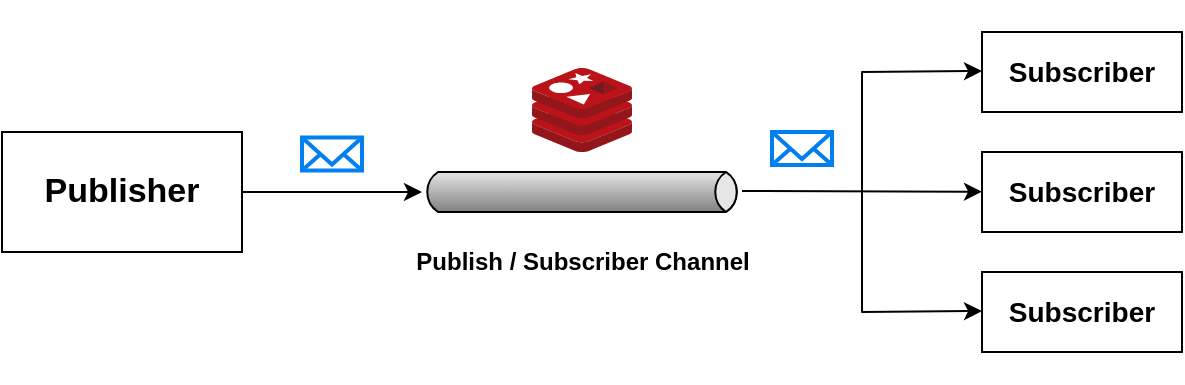 <mxfile version="21.0.8" type="device"><diagram name="Página-1" id="VxiMGLFHyr-PHkLmkBXq"><mxGraphModel dx="880" dy="452" grid="1" gridSize="10" guides="1" tooltips="1" connect="1" arrows="1" fold="1" page="1" pageScale="1" pageWidth="827" pageHeight="1169" math="0" shadow="0"><root><mxCell id="0"/><mxCell id="1" parent="0"/><mxCell id="Ldt0oll59c-T-vdQLAw6-1" value="&lt;b&gt;&lt;font style=&quot;font-size: 17px;&quot;&gt;Publisher&lt;/font&gt;&lt;/b&gt;" style="rounded=0;whiteSpace=wrap;html=1;" vertex="1" parent="1"><mxGeometry x="70" y="190" width="120" height="60" as="geometry"/></mxCell><mxCell id="Ldt0oll59c-T-vdQLAw6-2" value="" style="endArrow=classic;html=1;rounded=0;exitX=1;exitY=0.5;exitDx=0;exitDy=0;" edge="1" parent="1" source="Ldt0oll59c-T-vdQLAw6-1"><mxGeometry width="50" height="50" relative="1" as="geometry"><mxPoint x="390" y="260" as="sourcePoint"/><mxPoint x="280" y="220" as="targetPoint"/></mxGeometry></mxCell><mxCell id="Ldt0oll59c-T-vdQLAw6-4" value="" style="strokeWidth=1;outlineConnect=0;dashed=0;align=center;html=1;fontSize=8;shape=mxgraph.eip.messageChannel;verticalLabelPosition=bottom;labelBackgroundColor=#ffffff;verticalAlign=top;" vertex="1" parent="1"><mxGeometry x="280" y="125" width="160" height="190" as="geometry"/></mxCell><mxCell id="Ldt0oll59c-T-vdQLAw6-5" value="" style="image;sketch=0;aspect=fixed;html=1;points=[];align=center;fontSize=12;image=img/lib/mscae/Cache_Redis_Product.svg;" vertex="1" parent="1"><mxGeometry x="335" y="158" width="50" height="42" as="geometry"/></mxCell><mxCell id="Ldt0oll59c-T-vdQLAw6-6" value="" style="endArrow=classic;html=1;rounded=0;exitX=1;exitY=0.5;exitDx=0;exitDy=0;" edge="1" parent="1" target="Ldt0oll59c-T-vdQLAw6-9"><mxGeometry width="50" height="50" relative="1" as="geometry"><mxPoint x="440" y="219.5" as="sourcePoint"/><mxPoint x="540" y="220" as="targetPoint"/></mxGeometry></mxCell><mxCell id="Ldt0oll59c-T-vdQLAw6-7" value="" style="html=1;verticalLabelPosition=bottom;align=center;labelBackgroundColor=#ffffff;verticalAlign=top;strokeWidth=2;strokeColor=#0080F0;shadow=0;dashed=0;shape=mxgraph.ios7.icons.mail;" vertex="1" parent="1"><mxGeometry x="220" y="192.75" width="30" height="16.5" as="geometry"/></mxCell><mxCell id="Ldt0oll59c-T-vdQLAw6-8" value="&lt;b&gt;&lt;font style=&quot;font-size: 14px;&quot;&gt;Subscriber&lt;/font&gt;&lt;/b&gt;" style="rounded=0;whiteSpace=wrap;html=1;" vertex="1" parent="1"><mxGeometry x="560" y="140" width="100" height="40" as="geometry"/></mxCell><mxCell id="Ldt0oll59c-T-vdQLAw6-9" value="&lt;b&gt;&lt;font style=&quot;font-size: 14px;&quot;&gt;Subscriber&lt;/font&gt;&lt;/b&gt;" style="rounded=0;whiteSpace=wrap;html=1;" vertex="1" parent="1"><mxGeometry x="560" y="200" width="100" height="40" as="geometry"/></mxCell><mxCell id="Ldt0oll59c-T-vdQLAw6-10" value="&lt;b&gt;&lt;font style=&quot;font-size: 14px;&quot;&gt;Subscriber&lt;/font&gt;&lt;/b&gt;" style="rounded=0;whiteSpace=wrap;html=1;" vertex="1" parent="1"><mxGeometry x="560" y="260" width="100" height="40" as="geometry"/></mxCell><mxCell id="Ldt0oll59c-T-vdQLAw6-12" value="&lt;b&gt;Publish / Subscriber Channel&lt;/b&gt;" style="text;html=1;align=center;verticalAlign=middle;resizable=0;points=[];autosize=1;strokeColor=none;fillColor=none;" vertex="1" parent="1"><mxGeometry x="265" y="240" width="190" height="30" as="geometry"/></mxCell><mxCell id="Ldt0oll59c-T-vdQLAw6-16" value="" style="endArrow=classic;html=1;rounded=0;" edge="1" parent="1"><mxGeometry width="50" height="50" relative="1" as="geometry"><mxPoint x="500" y="160" as="sourcePoint"/><mxPoint x="560" y="159.5" as="targetPoint"/><Array as="points"/></mxGeometry></mxCell><mxCell id="Ldt0oll59c-T-vdQLAw6-17" value="" style="endArrow=none;html=1;rounded=0;" edge="1" parent="1"><mxGeometry width="50" height="50" relative="1" as="geometry"><mxPoint x="500" y="280.38" as="sourcePoint"/><mxPoint x="500" y="159.63" as="targetPoint"/></mxGeometry></mxCell><mxCell id="Ldt0oll59c-T-vdQLAw6-18" value="" style="html=1;verticalLabelPosition=bottom;align=center;labelBackgroundColor=#ffffff;verticalAlign=top;strokeWidth=2;strokeColor=#0080F0;shadow=0;dashed=0;shape=mxgraph.ios7.icons.mail;" vertex="1" parent="1"><mxGeometry x="455" y="190" width="30" height="16.5" as="geometry"/></mxCell><mxCell id="Ldt0oll59c-T-vdQLAw6-19" value="" style="endArrow=classic;html=1;rounded=0;" edge="1" parent="1"><mxGeometry width="50" height="50" relative="1" as="geometry"><mxPoint x="500" y="280" as="sourcePoint"/><mxPoint x="560" y="279.5" as="targetPoint"/><Array as="points"/></mxGeometry></mxCell></root></mxGraphModel></diagram></mxfile>